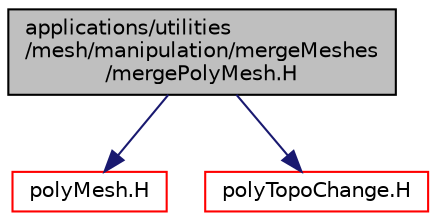 digraph "applications/utilities/mesh/manipulation/mergeMeshes/mergePolyMesh.H"
{
  bgcolor="transparent";
  edge [fontname="Helvetica",fontsize="10",labelfontname="Helvetica",labelfontsize="10"];
  node [fontname="Helvetica",fontsize="10",shape=record];
  Node0 [label="applications/utilities\l/mesh/manipulation/mergeMeshes\l/mergePolyMesh.H",height=0.2,width=0.4,color="black", fillcolor="grey75", style="filled", fontcolor="black"];
  Node0 -> Node1 [color="midnightblue",fontsize="10",style="solid",fontname="Helvetica"];
  Node1 [label="polyMesh.H",height=0.2,width=0.4,color="red",URL="$a12398.html"];
  Node0 -> Node235 [color="midnightblue",fontsize="10",style="solid",fontname="Helvetica"];
  Node235 [label="polyTopoChange.H",height=0.2,width=0.4,color="red",URL="$a00791.html"];
}
